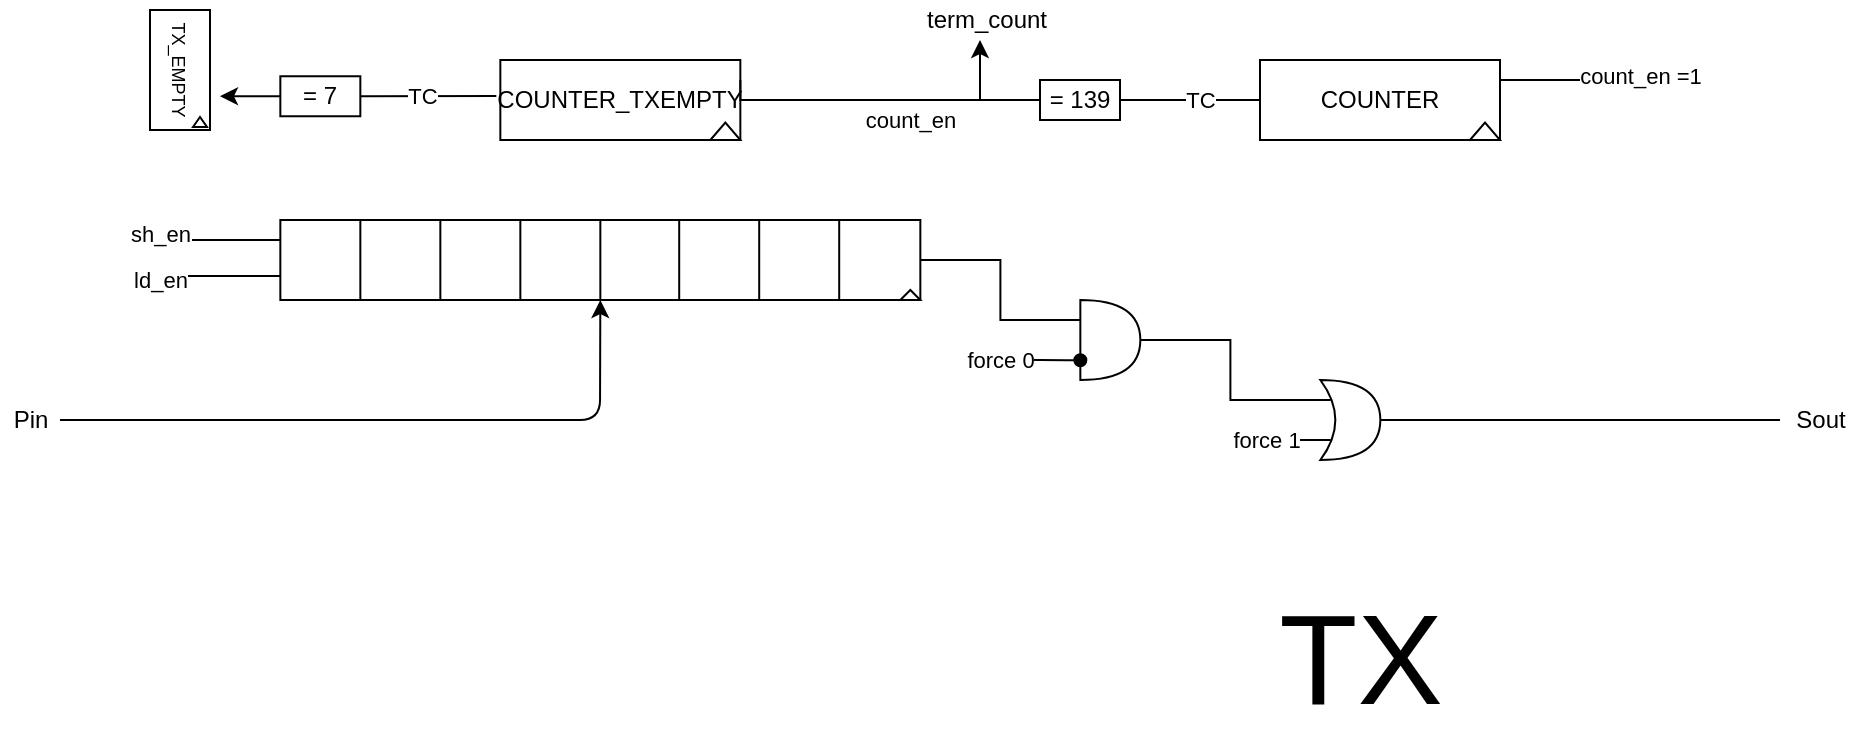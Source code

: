 <mxfile version="13.10.6" type="github"><diagram id="E9eVKeKwsIIePYfuzSH1" name="Page-1"><mxGraphModel dx="723" dy="375" grid="1" gridSize="10" guides="1" tooltips="1" connect="1" arrows="1" fold="1" page="1" pageScale="1" pageWidth="827" pageHeight="1169" math="0" shadow="0"><root><mxCell id="0"/><mxCell id="1" parent="0"/><mxCell id="0zrNOvpAkK2AncdlTujS-1" style="edgeStyle=orthogonalEdgeStyle;rounded=0;orthogonalLoop=1;jettySize=auto;html=1;entryX=0;entryY=0.25;entryDx=0;entryDy=0;entryPerimeter=0;endArrow=none;endFill=0;" edge="1" parent="1" source="0zrNOvpAkK2AncdlTujS-2" target="0zrNOvpAkK2AncdlTujS-14"><mxGeometry relative="1" as="geometry"/></mxCell><mxCell id="0zrNOvpAkK2AncdlTujS-2" value="" style="rounded=0;whiteSpace=wrap;html=1;" vertex="1" parent="1"><mxGeometry x="180.17" y="150" width="320" height="40" as="geometry"/></mxCell><mxCell id="0zrNOvpAkK2AncdlTujS-3" value="" style="endArrow=none;html=1;" edge="1" parent="1"><mxGeometry width="50" height="50" relative="1" as="geometry"><mxPoint x="220.17" y="190" as="sourcePoint"/><mxPoint x="220.17" y="150" as="targetPoint"/></mxGeometry></mxCell><mxCell id="0zrNOvpAkK2AncdlTujS-4" value="" style="endArrow=none;html=1;" edge="1" parent="1"><mxGeometry width="50" height="50" relative="1" as="geometry"><mxPoint x="260.17" y="190" as="sourcePoint"/><mxPoint x="260.17" y="150" as="targetPoint"/></mxGeometry></mxCell><mxCell id="0zrNOvpAkK2AncdlTujS-5" value="" style="endArrow=none;html=1;" edge="1" parent="1"><mxGeometry width="50" height="50" relative="1" as="geometry"><mxPoint x="300.17" y="190" as="sourcePoint"/><mxPoint x="300.17" y="150" as="targetPoint"/></mxGeometry></mxCell><mxCell id="0zrNOvpAkK2AncdlTujS-6" value="" style="endArrow=none;html=1;" edge="1" parent="1"><mxGeometry width="50" height="50" relative="1" as="geometry"><mxPoint x="340.17" y="190" as="sourcePoint"/><mxPoint x="340.17" y="150" as="targetPoint"/></mxGeometry></mxCell><mxCell id="0zrNOvpAkK2AncdlTujS-7" value="" style="endArrow=none;html=1;" edge="1" parent="1"><mxGeometry width="50" height="50" relative="1" as="geometry"><mxPoint x="379.6" y="190" as="sourcePoint"/><mxPoint x="379.6" y="150" as="targetPoint"/></mxGeometry></mxCell><mxCell id="0zrNOvpAkK2AncdlTujS-8" value="" style="endArrow=none;html=1;" edge="1" parent="1"><mxGeometry width="50" height="50" relative="1" as="geometry"><mxPoint x="419.6" y="190" as="sourcePoint"/><mxPoint x="419.6" y="150" as="targetPoint"/></mxGeometry></mxCell><mxCell id="0zrNOvpAkK2AncdlTujS-9" value="" style="endArrow=none;html=1;" edge="1" parent="1"><mxGeometry width="50" height="50" relative="1" as="geometry"><mxPoint x="459.6" y="190" as="sourcePoint"/><mxPoint x="459.6" y="150" as="targetPoint"/></mxGeometry></mxCell><mxCell id="0zrNOvpAkK2AncdlTujS-10" value="" style="triangle;whiteSpace=wrap;html=1;rotation=-90;" vertex="1" parent="1"><mxGeometry x="492.67" y="182.5" width="5" height="10" as="geometry"/></mxCell><mxCell id="0zrNOvpAkK2AncdlTujS-11" value="" style="endArrow=classic;html=1;" edge="1" parent="1" source="0zrNOvpAkK2AncdlTujS-33"><mxGeometry width="50" height="50" relative="1" as="geometry"><mxPoint x="60" y="250" as="sourcePoint"/><mxPoint x="340.17" y="190" as="targetPoint"/><Array as="points"><mxPoint x="340" y="250"/></Array></mxGeometry></mxCell><mxCell id="0zrNOvpAkK2AncdlTujS-12" value="" style="shape=xor;whiteSpace=wrap;html=1;" vertex="1" parent="1"><mxGeometry x="700.17" y="230" width="30" height="40" as="geometry"/></mxCell><mxCell id="0zrNOvpAkK2AncdlTujS-13" style="edgeStyle=orthogonalEdgeStyle;rounded=0;orthogonalLoop=1;jettySize=auto;html=1;entryX=0.175;entryY=0.25;entryDx=0;entryDy=0;entryPerimeter=0;endArrow=none;endFill=0;" edge="1" parent="1" source="0zrNOvpAkK2AncdlTujS-14" target="0zrNOvpAkK2AncdlTujS-12"><mxGeometry relative="1" as="geometry"/></mxCell><mxCell id="0zrNOvpAkK2AncdlTujS-14" value="" style="shape=or;whiteSpace=wrap;html=1;" vertex="1" parent="1"><mxGeometry x="580.17" y="190" width="30" height="40" as="geometry"/></mxCell><mxCell id="0zrNOvpAkK2AncdlTujS-15" value="" style="endArrow=oval;html=1;endFill=1;" edge="1" parent="1"><mxGeometry width="50" height="50" relative="1" as="geometry"><mxPoint x="544.17" y="219.86" as="sourcePoint"/><mxPoint x="580.17" y="220.15" as="targetPoint"/><Array as="points"><mxPoint x="570.17" y="220.15"/></Array></mxGeometry></mxCell><mxCell id="0zrNOvpAkK2AncdlTujS-16" value="force 0" style="edgeLabel;html=1;align=center;verticalAlign=middle;resizable=0;points=[];" vertex="1" connectable="0" parent="0zrNOvpAkK2AncdlTujS-15"><mxGeometry x="-0.024" y="1" relative="1" as="geometry"><mxPoint x="-21.63" y="0.94" as="offset"/></mxGeometry></mxCell><mxCell id="0zrNOvpAkK2AncdlTujS-17" value="" style="endArrow=none;html=1;entryX=0.175;entryY=0.75;entryDx=0;entryDy=0;entryPerimeter=0;endFill=0;" edge="1" parent="1" target="0zrNOvpAkK2AncdlTujS-12"><mxGeometry width="50" height="50" relative="1" as="geometry"><mxPoint x="660.17" y="260" as="sourcePoint"/><mxPoint x="700.17" y="260" as="targetPoint"/></mxGeometry></mxCell><mxCell id="0zrNOvpAkK2AncdlTujS-18" value="force 1" style="edgeLabel;html=1;align=center;verticalAlign=middle;resizable=0;points=[];" vertex="1" connectable="0" parent="0zrNOvpAkK2AncdlTujS-17"><mxGeometry x="-0.447" relative="1" as="geometry"><mxPoint as="offset"/></mxGeometry></mxCell><mxCell id="0zrNOvpAkK2AncdlTujS-19" value="" style="endArrow=none;html=1;endFill=0;" edge="1" parent="1" target="0zrNOvpAkK2AncdlTujS-32"><mxGeometry width="50" height="50" relative="1" as="geometry"><mxPoint x="730.17" y="250" as="sourcePoint"/><mxPoint x="780.17" y="250" as="targetPoint"/></mxGeometry></mxCell><mxCell id="0zrNOvpAkK2AncdlTujS-20" value="COUNTER_TXEMPTY" style="rounded=0;whiteSpace=wrap;html=1;" vertex="1" parent="1"><mxGeometry x="290.17" y="70" width="120" height="40" as="geometry"/></mxCell><mxCell id="0zrNOvpAkK2AncdlTujS-21" style="edgeStyle=orthogonalEdgeStyle;rounded=0;orthogonalLoop=1;jettySize=auto;html=1;exitX=1;exitY=0.25;exitDx=0;exitDy=0;endArrow=none;endFill=0;entryX=0;entryY=0.5;entryDx=0;entryDy=0;" edge="1" parent="1" source="0zrNOvpAkK2AncdlTujS-20" target="0zrNOvpAkK2AncdlTujS-40"><mxGeometry relative="1" as="geometry"><mxPoint x="468.17" y="80" as="targetPoint"/><mxPoint x="377.67" y="70" as="sourcePoint"/><Array as="points"><mxPoint x="410" y="90"/></Array></mxGeometry></mxCell><mxCell id="0zrNOvpAkK2AncdlTujS-22" value="count_en" style="edgeLabel;html=1;align=center;verticalAlign=middle;resizable=0;points=[];" vertex="1" connectable="0" parent="0zrNOvpAkK2AncdlTujS-21"><mxGeometry x="-0.296" y="-1" relative="1" as="geometry"><mxPoint x="38.57" y="9" as="offset"/></mxGeometry></mxCell><mxCell id="0zrNOvpAkK2AncdlTujS-23" value="" style="endArrow=none;html=1;entryX=0;entryY=0.25;entryDx=0;entryDy=0;" edge="1" parent="1" target="0zrNOvpAkK2AncdlTujS-2"><mxGeometry width="50" height="50" relative="1" as="geometry"><mxPoint x="130.17" y="160" as="sourcePoint"/><mxPoint x="240.17" y="220" as="targetPoint"/></mxGeometry></mxCell><mxCell id="0zrNOvpAkK2AncdlTujS-24" value="sh_en" style="edgeLabel;html=1;align=center;verticalAlign=middle;resizable=0;points=[];" vertex="1" connectable="0" parent="0zrNOvpAkK2AncdlTujS-23"><mxGeometry x="0.163" y="3" relative="1" as="geometry"><mxPoint x="-39.14" as="offset"/></mxGeometry></mxCell><mxCell id="0zrNOvpAkK2AncdlTujS-25" value="" style="endArrow=none;html=1;" edge="1" parent="1"><mxGeometry width="50" height="50" relative="1" as="geometry"><mxPoint x="120.17" y="178" as="sourcePoint"/><mxPoint x="180.17" y="178" as="targetPoint"/><Array as="points"/></mxGeometry></mxCell><mxCell id="0zrNOvpAkK2AncdlTujS-26" value="ld_en" style="edgeLabel;html=1;align=center;verticalAlign=middle;resizable=0;points=[];" vertex="1" connectable="0" parent="0zrNOvpAkK2AncdlTujS-25"><mxGeometry x="-0.462" y="-2" relative="1" as="geometry"><mxPoint x="-16.17" as="offset"/></mxGeometry></mxCell><mxCell id="0zrNOvpAkK2AncdlTujS-27" value="" style="endArrow=none;html=1;exitX=1;exitY=0.5;exitDx=0;exitDy=0;" edge="1" parent="1" source="0zrNOvpAkK2AncdlTujS-30"><mxGeometry width="50" height="50" relative="1" as="geometry"><mxPoint x="247.67" y="80" as="sourcePoint"/><mxPoint x="288.17" y="88" as="targetPoint"/><Array as="points"/></mxGeometry></mxCell><mxCell id="0zrNOvpAkK2AncdlTujS-28" value="TC" style="edgeLabel;html=1;align=center;verticalAlign=middle;resizable=0;points=[];" vertex="1" connectable="0" parent="0zrNOvpAkK2AncdlTujS-27"><mxGeometry x="0.253" y="2" relative="1" as="geometry"><mxPoint x="-12.28" y="2.18" as="offset"/></mxGeometry></mxCell><mxCell id="0zrNOvpAkK2AncdlTujS-29" style="edgeStyle=none;rounded=0;orthogonalLoop=1;jettySize=auto;html=1;" edge="1" parent="1" source="0zrNOvpAkK2AncdlTujS-30"><mxGeometry relative="1" as="geometry"><mxPoint x="150" y="88.13" as="targetPoint"/></mxGeometry></mxCell><mxCell id="0zrNOvpAkK2AncdlTujS-30" value="= 7" style="rounded=0;whiteSpace=wrap;html=1;" vertex="1" parent="1"><mxGeometry x="180.17" y="78.13" width="40" height="20" as="geometry"/></mxCell><mxCell id="0zrNOvpAkK2AncdlTujS-31" value="" style="triangle;whiteSpace=wrap;html=1;rotation=-90;" vertex="1" parent="1"><mxGeometry x="398.3" y="98.13" width="8.75" height="15" as="geometry"/></mxCell><mxCell id="0zrNOvpAkK2AncdlTujS-32" value="Sout" style="text;html=1;align=center;verticalAlign=middle;resizable=0;points=[];autosize=1;" vertex="1" parent="1"><mxGeometry x="930" y="240" width="40" height="20" as="geometry"/></mxCell><mxCell id="0zrNOvpAkK2AncdlTujS-33" value="Pin" style="text;html=1;align=center;verticalAlign=middle;resizable=0;points=[];autosize=1;" vertex="1" parent="1"><mxGeometry x="40" y="240" width="30" height="20" as="geometry"/></mxCell><mxCell id="0zrNOvpAkK2AncdlTujS-34" value="&lt;font style=&quot;font-size: 64px&quot;&gt;TX&lt;/font&gt;" style="text;html=1;align=center;verticalAlign=middle;resizable=0;points=[];autosize=1;" vertex="1" parent="1"><mxGeometry x="670" y="350" width="100" height="40" as="geometry"/></mxCell><mxCell id="0zrNOvpAkK2AncdlTujS-35" value="COUNTER" style="rounded=0;whiteSpace=wrap;html=1;" vertex="1" parent="1"><mxGeometry x="670" y="70" width="120" height="40" as="geometry"/></mxCell><mxCell id="0zrNOvpAkK2AncdlTujS-36" style="edgeStyle=orthogonalEdgeStyle;rounded=0;orthogonalLoop=1;jettySize=auto;html=1;exitX=1;exitY=0.25;exitDx=0;exitDy=0;endArrow=none;endFill=0;" edge="1" parent="1" source="0zrNOvpAkK2AncdlTujS-35"><mxGeometry relative="1" as="geometry"><mxPoint x="848" y="80" as="targetPoint"/><mxPoint x="757.5" y="70" as="sourcePoint"/><Array as="points"><mxPoint x="847.5" y="80"/></Array></mxGeometry></mxCell><mxCell id="0zrNOvpAkK2AncdlTujS-37" value="count_en =1" style="edgeLabel;html=1;align=center;verticalAlign=middle;resizable=0;points=[];" vertex="1" connectable="0" parent="0zrNOvpAkK2AncdlTujS-36"><mxGeometry x="-0.296" y="-1" relative="1" as="geometry"><mxPoint x="49" y="-2.87" as="offset"/></mxGeometry></mxCell><mxCell id="0zrNOvpAkK2AncdlTujS-38" value="" style="endArrow=none;html=1;exitX=1;exitY=0.5;exitDx=0;exitDy=0;entryX=0;entryY=0.5;entryDx=0;entryDy=0;" edge="1" parent="1" source="0zrNOvpAkK2AncdlTujS-40" target="0zrNOvpAkK2AncdlTujS-35"><mxGeometry width="50" height="50" relative="1" as="geometry"><mxPoint x="627.5" y="80" as="sourcePoint"/><mxPoint x="668" y="88" as="targetPoint"/><Array as="points"/></mxGeometry></mxCell><mxCell id="0zrNOvpAkK2AncdlTujS-39" value="TC" style="edgeLabel;html=1;align=center;verticalAlign=middle;resizable=0;points=[];" vertex="1" connectable="0" parent="0zrNOvpAkK2AncdlTujS-38"><mxGeometry x="0.253" y="2" relative="1" as="geometry"><mxPoint x="-3.89" y="2" as="offset"/></mxGeometry></mxCell><mxCell id="0zrNOvpAkK2AncdlTujS-40" value="= 139" style="rounded=0;whiteSpace=wrap;html=1;" vertex="1" parent="1"><mxGeometry x="560" y="80" width="40" height="20" as="geometry"/></mxCell><mxCell id="0zrNOvpAkK2AncdlTujS-41" value="" style="triangle;whiteSpace=wrap;html=1;rotation=-90;" vertex="1" parent="1"><mxGeometry x="778.13" y="98.13" width="8.75" height="15" as="geometry"/></mxCell><mxCell id="0zrNOvpAkK2AncdlTujS-42" value="" style="endArrow=classic;html=1;" edge="1" parent="1"><mxGeometry width="50" height="50" relative="1" as="geometry"><mxPoint x="530" y="90" as="sourcePoint"/><mxPoint x="530" y="60" as="targetPoint"/></mxGeometry></mxCell><mxCell id="0zrNOvpAkK2AncdlTujS-43" value="term_count" style="text;html=1;align=center;verticalAlign=middle;resizable=0;points=[];autosize=1;" vertex="1" parent="1"><mxGeometry x="492.67" y="40" width="80" height="20" as="geometry"/></mxCell><mxCell id="0zrNOvpAkK2AncdlTujS-46" value="&lt;font style=&quot;font-size: 9px&quot;&gt;TX_EMPTY&lt;/font&gt;" style="rounded=0;whiteSpace=wrap;html=1;rotation=90;" vertex="1" parent="1"><mxGeometry x="100" y="60" width="60" height="30" as="geometry"/></mxCell><mxCell id="0zrNOvpAkK2AncdlTujS-47" value="" style="triangle;whiteSpace=wrap;html=1;rotation=-90;" vertex="1" parent="1"><mxGeometry x="137.5" y="97.5" width="5" height="7" as="geometry"/></mxCell></root></mxGraphModel></diagram></mxfile>